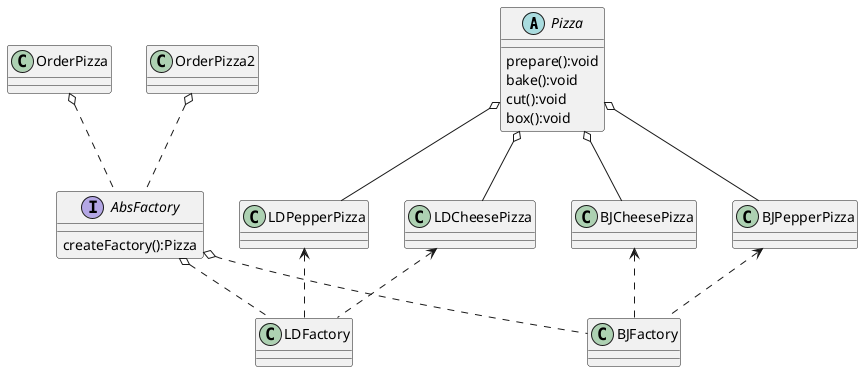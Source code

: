 @startuml
'https://plantuml.com/class-diagram

abstract class Pizza {
    prepare():void
    bake():void
    cut():void
    box():void
}

class BJCheesePizza
class BJPepperPizza
class LDCheesePizza
class LDPepperPizza

interface AbsFactory {
    createFactory():Pizza
}

class BJFactory
class LDFactory

class OrderPizza
class OrderPizza2

Pizza o-- BJCheesePizza
Pizza o-- BJPepperPizza
Pizza o-- LDCheesePizza
Pizza o-- LDPepperPizza

AbsFactory o.. BJFactory
AbsFactory o.. LDFactory
OrderPizza o.. AbsFactory
OrderPizza2 o.. AbsFactory

BJCheesePizza <.. BJFactory
BJPepperPizza <.. BJFactory

LDCheesePizza <.. LDFactory
LDPepperPizza <.. LDFactory

@enduml